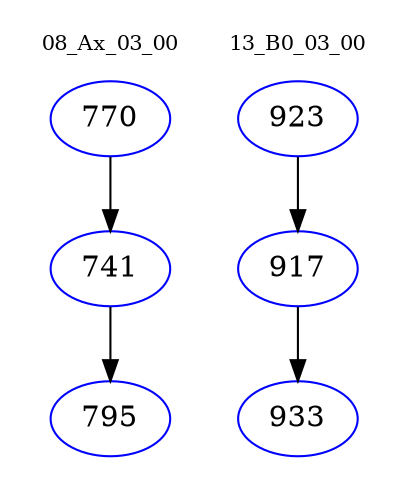 digraph{
subgraph cluster_0 {
color = white
label = "08_Ax_03_00";
fontsize=10;
T0_770 [label="770", color="blue"]
T0_770 -> T0_741 [color="black"]
T0_741 [label="741", color="blue"]
T0_741 -> T0_795 [color="black"]
T0_795 [label="795", color="blue"]
}
subgraph cluster_1 {
color = white
label = "13_B0_03_00";
fontsize=10;
T1_923 [label="923", color="blue"]
T1_923 -> T1_917 [color="black"]
T1_917 [label="917", color="blue"]
T1_917 -> T1_933 [color="black"]
T1_933 [label="933", color="blue"]
}
}
